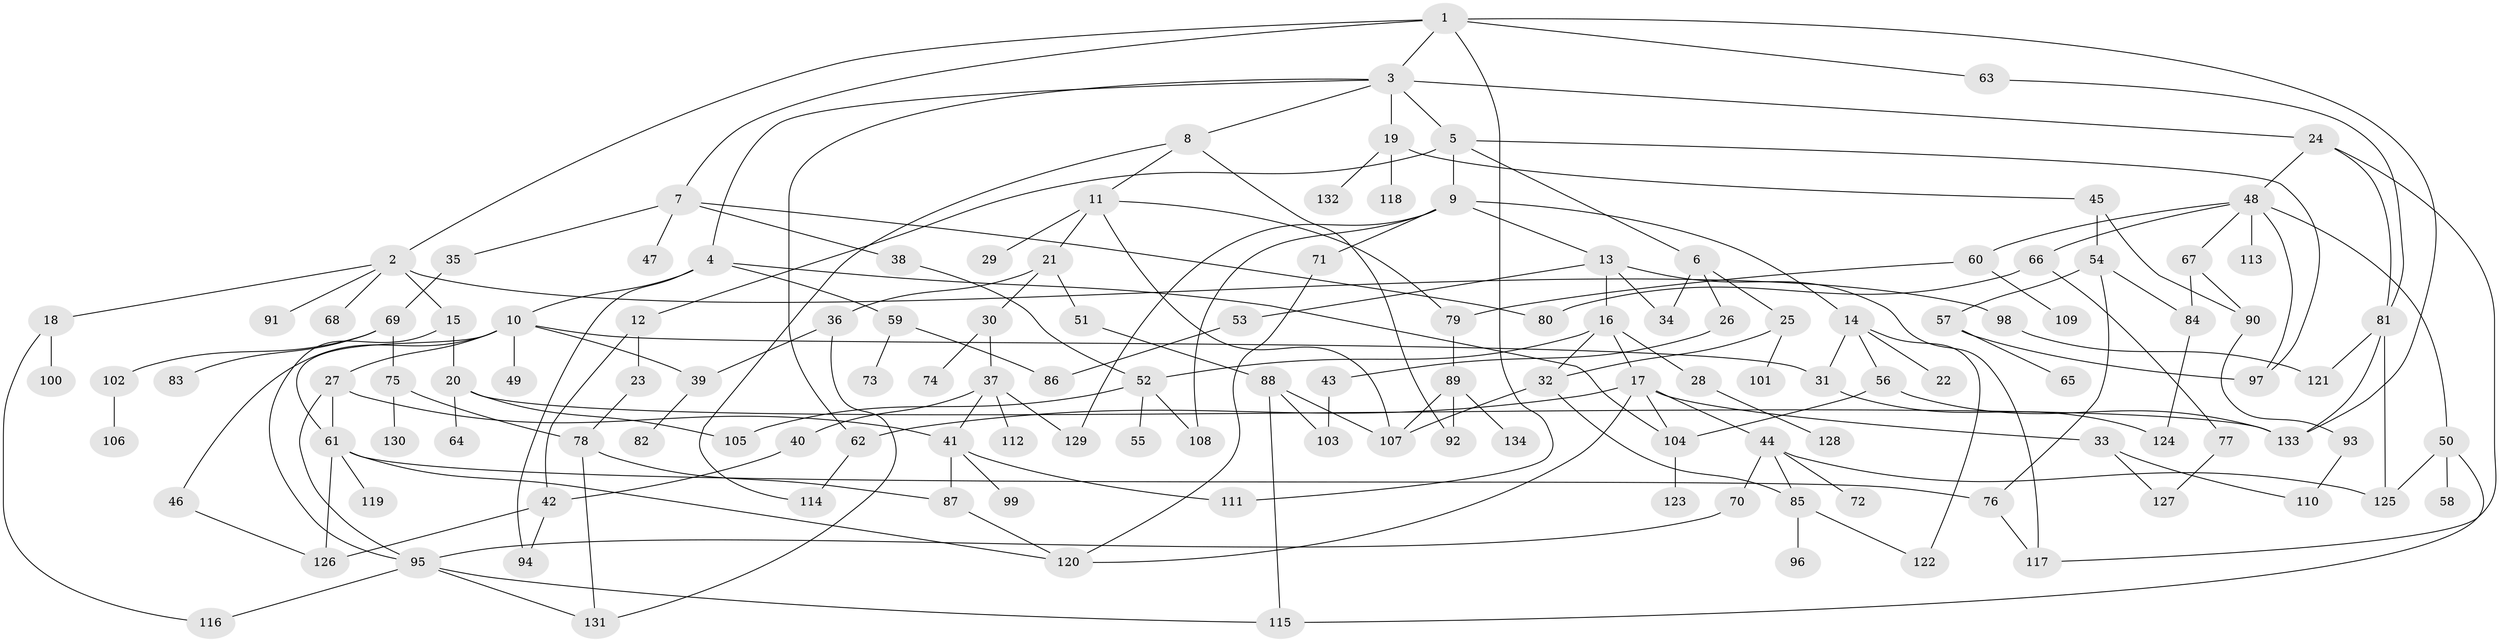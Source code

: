 // coarse degree distribution, {6: 0.056179775280898875, 5: 0.12359550561797752, 8: 0.0449438202247191, 4: 0.16853932584269662, 7: 0.02247191011235955, 3: 0.1348314606741573, 2: 0.25842696629213485, 1: 0.19101123595505617}
// Generated by graph-tools (version 1.1) at 2025/41/03/06/25 10:41:29]
// undirected, 134 vertices, 191 edges
graph export_dot {
graph [start="1"]
  node [color=gray90,style=filled];
  1;
  2;
  3;
  4;
  5;
  6;
  7;
  8;
  9;
  10;
  11;
  12;
  13;
  14;
  15;
  16;
  17;
  18;
  19;
  20;
  21;
  22;
  23;
  24;
  25;
  26;
  27;
  28;
  29;
  30;
  31;
  32;
  33;
  34;
  35;
  36;
  37;
  38;
  39;
  40;
  41;
  42;
  43;
  44;
  45;
  46;
  47;
  48;
  49;
  50;
  51;
  52;
  53;
  54;
  55;
  56;
  57;
  58;
  59;
  60;
  61;
  62;
  63;
  64;
  65;
  66;
  67;
  68;
  69;
  70;
  71;
  72;
  73;
  74;
  75;
  76;
  77;
  78;
  79;
  80;
  81;
  82;
  83;
  84;
  85;
  86;
  87;
  88;
  89;
  90;
  91;
  92;
  93;
  94;
  95;
  96;
  97;
  98;
  99;
  100;
  101;
  102;
  103;
  104;
  105;
  106;
  107;
  108;
  109;
  110;
  111;
  112;
  113;
  114;
  115;
  116;
  117;
  118;
  119;
  120;
  121;
  122;
  123;
  124;
  125;
  126;
  127;
  128;
  129;
  130;
  131;
  132;
  133;
  134;
  1 -- 2;
  1 -- 3;
  1 -- 7;
  1 -- 63;
  1 -- 111;
  1 -- 133;
  2 -- 15;
  2 -- 18;
  2 -- 68;
  2 -- 91;
  2 -- 98;
  3 -- 4;
  3 -- 5;
  3 -- 8;
  3 -- 19;
  3 -- 24;
  3 -- 62;
  4 -- 10;
  4 -- 59;
  4 -- 104;
  4 -- 94;
  5 -- 6;
  5 -- 9;
  5 -- 12;
  5 -- 97;
  6 -- 25;
  6 -- 26;
  6 -- 34;
  7 -- 35;
  7 -- 38;
  7 -- 47;
  7 -- 80;
  8 -- 11;
  8 -- 92;
  8 -- 114;
  9 -- 13;
  9 -- 14;
  9 -- 71;
  9 -- 108;
  9 -- 129;
  10 -- 27;
  10 -- 31;
  10 -- 39;
  10 -- 46;
  10 -- 49;
  10 -- 61;
  11 -- 21;
  11 -- 29;
  11 -- 107;
  11 -- 79;
  12 -- 23;
  12 -- 42;
  13 -- 16;
  13 -- 53;
  13 -- 117;
  13 -- 34;
  14 -- 22;
  14 -- 56;
  14 -- 122;
  14 -- 31;
  15 -- 20;
  15 -- 95;
  16 -- 17;
  16 -- 28;
  16 -- 32;
  16 -- 52;
  17 -- 33;
  17 -- 44;
  17 -- 120;
  17 -- 62;
  17 -- 104;
  18 -- 100;
  18 -- 116;
  19 -- 45;
  19 -- 118;
  19 -- 132;
  20 -- 64;
  20 -- 105;
  20 -- 133;
  21 -- 30;
  21 -- 36;
  21 -- 51;
  23 -- 78;
  24 -- 48;
  24 -- 81;
  24 -- 117;
  25 -- 101;
  25 -- 32;
  26 -- 43;
  27 -- 61;
  27 -- 95;
  27 -- 41;
  28 -- 128;
  30 -- 37;
  30 -- 74;
  31 -- 124;
  32 -- 85;
  32 -- 107;
  33 -- 110;
  33 -- 127;
  35 -- 69;
  36 -- 131;
  36 -- 39;
  37 -- 40;
  37 -- 41;
  37 -- 112;
  37 -- 129;
  38 -- 52;
  39 -- 82;
  40 -- 42;
  41 -- 99;
  41 -- 111;
  41 -- 87;
  42 -- 94;
  42 -- 126;
  43 -- 103;
  44 -- 70;
  44 -- 72;
  44 -- 85;
  44 -- 125;
  45 -- 54;
  45 -- 90;
  46 -- 126;
  48 -- 50;
  48 -- 60;
  48 -- 66;
  48 -- 67;
  48 -- 113;
  48 -- 97;
  50 -- 58;
  50 -- 115;
  50 -- 125;
  51 -- 88;
  52 -- 55;
  52 -- 108;
  52 -- 105;
  53 -- 86;
  54 -- 57;
  54 -- 76;
  54 -- 84;
  56 -- 104;
  56 -- 133;
  57 -- 65;
  57 -- 97;
  59 -- 73;
  59 -- 86;
  60 -- 79;
  60 -- 109;
  61 -- 76;
  61 -- 119;
  61 -- 126;
  61 -- 120;
  62 -- 114;
  63 -- 81;
  66 -- 77;
  66 -- 80;
  67 -- 84;
  67 -- 90;
  69 -- 75;
  69 -- 83;
  69 -- 102;
  70 -- 95;
  71 -- 120;
  75 -- 78;
  75 -- 130;
  76 -- 117;
  77 -- 127;
  78 -- 87;
  78 -- 131;
  79 -- 89;
  81 -- 121;
  81 -- 133;
  81 -- 125;
  84 -- 124;
  85 -- 96;
  85 -- 122;
  87 -- 120;
  88 -- 103;
  88 -- 115;
  88 -- 107;
  89 -- 134;
  89 -- 107;
  89 -- 92;
  90 -- 93;
  93 -- 110;
  95 -- 116;
  95 -- 131;
  95 -- 115;
  98 -- 121;
  102 -- 106;
  104 -- 123;
}
